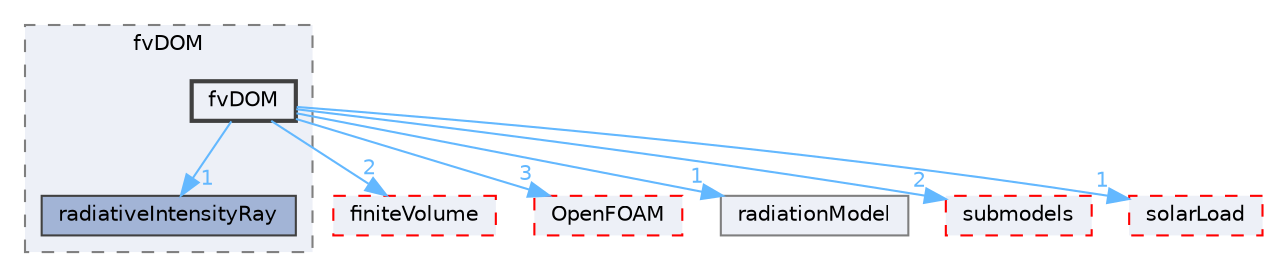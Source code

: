 digraph "src/thermophysicalModels/radiation/radiationModels/fvDOM/fvDOM"
{
 // LATEX_PDF_SIZE
  bgcolor="transparent";
  edge [fontname=Helvetica,fontsize=10,labelfontname=Helvetica,labelfontsize=10];
  node [fontname=Helvetica,fontsize=10,shape=box,height=0.2,width=0.4];
  compound=true
  subgraph clusterdir_b92445ca4ace0494f0a29c642d097f79 {
    graph [ bgcolor="#edf0f7", pencolor="grey50", label="fvDOM", fontname=Helvetica,fontsize=10 style="filled,dashed", URL="dir_b92445ca4ace0494f0a29c642d097f79.html",tooltip=""]
  dir_de9b87de856d2193693ff0c8101ec21a [label="radiativeIntensityRay", fillcolor="#a2b4d6", color="grey25", style="filled", URL="dir_de9b87de856d2193693ff0c8101ec21a.html",tooltip=""];
  dir_526a12fd83dedfe84892f52dc78ce069 [label="fvDOM", fillcolor="#edf0f7", color="grey25", style="filled,bold", URL="dir_526a12fd83dedfe84892f52dc78ce069.html",tooltip=""];
  }
  dir_9bd15774b555cf7259a6fa18f99fe99b [label="finiteVolume", fillcolor="#edf0f7", color="red", style="filled,dashed", URL="dir_9bd15774b555cf7259a6fa18f99fe99b.html",tooltip=""];
  dir_c5473ff19b20e6ec4dfe5c310b3778a8 [label="OpenFOAM", fillcolor="#edf0f7", color="red", style="filled,dashed", URL="dir_c5473ff19b20e6ec4dfe5c310b3778a8.html",tooltip=""];
  dir_da8c0e985838931a3604e286eeea288d [label="radiationModel", fillcolor="#edf0f7", color="grey50", style="filled", URL="dir_da8c0e985838931a3604e286eeea288d.html",tooltip=""];
  dir_e8719ccd60760366888bb431a21ef811 [label="submodels", fillcolor="#edf0f7", color="red", style="filled,dashed", URL="dir_e8719ccd60760366888bb431a21ef811.html",tooltip=""];
  dir_f297ea9a9f8d3c8b6996293f607cec56 [label="solarLoad", fillcolor="#edf0f7", color="red", style="filled,dashed", URL="dir_f297ea9a9f8d3c8b6996293f607cec56.html",tooltip=""];
  dir_526a12fd83dedfe84892f52dc78ce069->dir_9bd15774b555cf7259a6fa18f99fe99b [headlabel="2", labeldistance=1.5 headhref="dir_001537_001387.html" href="dir_001537_001387.html" color="steelblue1" fontcolor="steelblue1"];
  dir_526a12fd83dedfe84892f52dc78ce069->dir_c5473ff19b20e6ec4dfe5c310b3778a8 [headlabel="3", labeldistance=1.5 headhref="dir_001537_002695.html" href="dir_001537_002695.html" color="steelblue1" fontcolor="steelblue1"];
  dir_526a12fd83dedfe84892f52dc78ce069->dir_da8c0e985838931a3604e286eeea288d [headlabel="1", labeldistance=1.5 headhref="dir_001537_003173.html" href="dir_001537_003173.html" color="steelblue1" fontcolor="steelblue1"];
  dir_526a12fd83dedfe84892f52dc78ce069->dir_de9b87de856d2193693ff0c8101ec21a [headlabel="1", labeldistance=1.5 headhref="dir_001537_003175.html" href="dir_001537_003175.html" color="steelblue1" fontcolor="steelblue1"];
  dir_526a12fd83dedfe84892f52dc78ce069->dir_e8719ccd60760366888bb431a21ef811 [headlabel="2", labeldistance=1.5 headhref="dir_001537_003806.html" href="dir_001537_003806.html" color="steelblue1" fontcolor="steelblue1"];
  dir_526a12fd83dedfe84892f52dc78ce069->dir_f297ea9a9f8d3c8b6996293f607cec56 [headlabel="1", labeldistance=1.5 headhref="dir_001537_003614.html" href="dir_001537_003614.html" color="steelblue1" fontcolor="steelblue1"];
}
